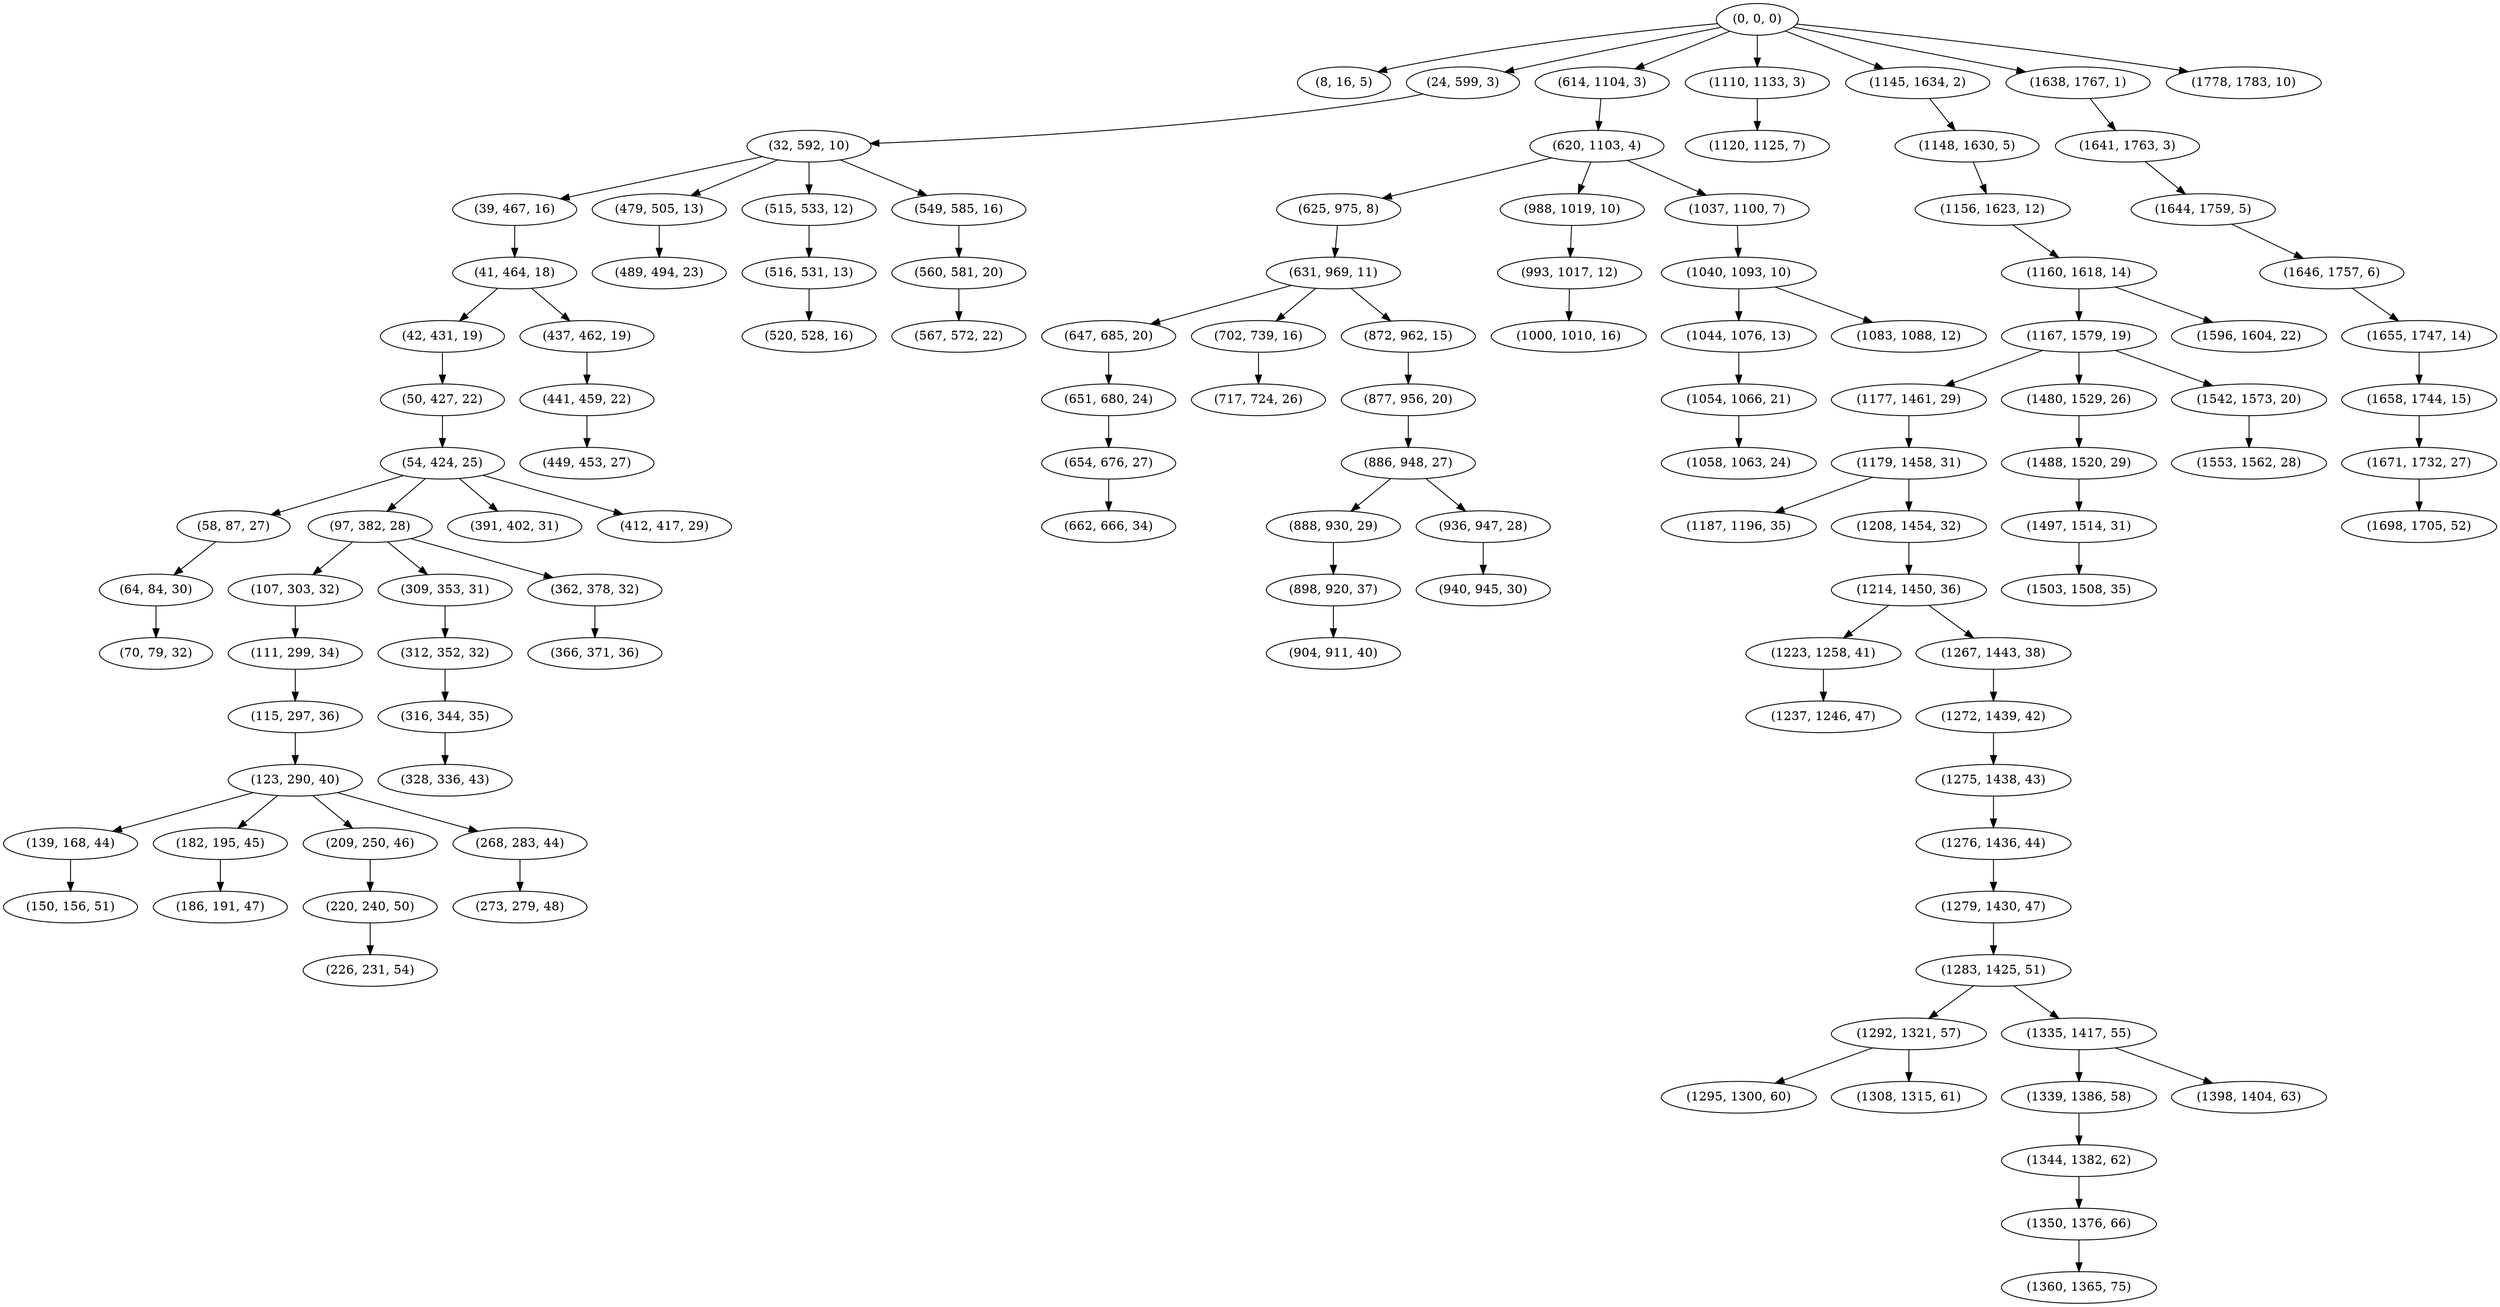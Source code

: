 digraph tree {
    "(0, 0, 0)";
    "(8, 16, 5)";
    "(24, 599, 3)";
    "(32, 592, 10)";
    "(39, 467, 16)";
    "(41, 464, 18)";
    "(42, 431, 19)";
    "(50, 427, 22)";
    "(54, 424, 25)";
    "(58, 87, 27)";
    "(64, 84, 30)";
    "(70, 79, 32)";
    "(97, 382, 28)";
    "(107, 303, 32)";
    "(111, 299, 34)";
    "(115, 297, 36)";
    "(123, 290, 40)";
    "(139, 168, 44)";
    "(150, 156, 51)";
    "(182, 195, 45)";
    "(186, 191, 47)";
    "(209, 250, 46)";
    "(220, 240, 50)";
    "(226, 231, 54)";
    "(268, 283, 44)";
    "(273, 279, 48)";
    "(309, 353, 31)";
    "(312, 352, 32)";
    "(316, 344, 35)";
    "(328, 336, 43)";
    "(362, 378, 32)";
    "(366, 371, 36)";
    "(391, 402, 31)";
    "(412, 417, 29)";
    "(437, 462, 19)";
    "(441, 459, 22)";
    "(449, 453, 27)";
    "(479, 505, 13)";
    "(489, 494, 23)";
    "(515, 533, 12)";
    "(516, 531, 13)";
    "(520, 528, 16)";
    "(549, 585, 16)";
    "(560, 581, 20)";
    "(567, 572, 22)";
    "(614, 1104, 3)";
    "(620, 1103, 4)";
    "(625, 975, 8)";
    "(631, 969, 11)";
    "(647, 685, 20)";
    "(651, 680, 24)";
    "(654, 676, 27)";
    "(662, 666, 34)";
    "(702, 739, 16)";
    "(717, 724, 26)";
    "(872, 962, 15)";
    "(877, 956, 20)";
    "(886, 948, 27)";
    "(888, 930, 29)";
    "(898, 920, 37)";
    "(904, 911, 40)";
    "(936, 947, 28)";
    "(940, 945, 30)";
    "(988, 1019, 10)";
    "(993, 1017, 12)";
    "(1000, 1010, 16)";
    "(1037, 1100, 7)";
    "(1040, 1093, 10)";
    "(1044, 1076, 13)";
    "(1054, 1066, 21)";
    "(1058, 1063, 24)";
    "(1083, 1088, 12)";
    "(1110, 1133, 3)";
    "(1120, 1125, 7)";
    "(1145, 1634, 2)";
    "(1148, 1630, 5)";
    "(1156, 1623, 12)";
    "(1160, 1618, 14)";
    "(1167, 1579, 19)";
    "(1177, 1461, 29)";
    "(1179, 1458, 31)";
    "(1187, 1196, 35)";
    "(1208, 1454, 32)";
    "(1214, 1450, 36)";
    "(1223, 1258, 41)";
    "(1237, 1246, 47)";
    "(1267, 1443, 38)";
    "(1272, 1439, 42)";
    "(1275, 1438, 43)";
    "(1276, 1436, 44)";
    "(1279, 1430, 47)";
    "(1283, 1425, 51)";
    "(1292, 1321, 57)";
    "(1295, 1300, 60)";
    "(1308, 1315, 61)";
    "(1335, 1417, 55)";
    "(1339, 1386, 58)";
    "(1344, 1382, 62)";
    "(1350, 1376, 66)";
    "(1360, 1365, 75)";
    "(1398, 1404, 63)";
    "(1480, 1529, 26)";
    "(1488, 1520, 29)";
    "(1497, 1514, 31)";
    "(1503, 1508, 35)";
    "(1542, 1573, 20)";
    "(1553, 1562, 28)";
    "(1596, 1604, 22)";
    "(1638, 1767, 1)";
    "(1641, 1763, 3)";
    "(1644, 1759, 5)";
    "(1646, 1757, 6)";
    "(1655, 1747, 14)";
    "(1658, 1744, 15)";
    "(1671, 1732, 27)";
    "(1698, 1705, 52)";
    "(1778, 1783, 10)";
    "(0, 0, 0)" -> "(8, 16, 5)";
    "(0, 0, 0)" -> "(24, 599, 3)";
    "(0, 0, 0)" -> "(614, 1104, 3)";
    "(0, 0, 0)" -> "(1110, 1133, 3)";
    "(0, 0, 0)" -> "(1145, 1634, 2)";
    "(0, 0, 0)" -> "(1638, 1767, 1)";
    "(0, 0, 0)" -> "(1778, 1783, 10)";
    "(24, 599, 3)" -> "(32, 592, 10)";
    "(32, 592, 10)" -> "(39, 467, 16)";
    "(32, 592, 10)" -> "(479, 505, 13)";
    "(32, 592, 10)" -> "(515, 533, 12)";
    "(32, 592, 10)" -> "(549, 585, 16)";
    "(39, 467, 16)" -> "(41, 464, 18)";
    "(41, 464, 18)" -> "(42, 431, 19)";
    "(41, 464, 18)" -> "(437, 462, 19)";
    "(42, 431, 19)" -> "(50, 427, 22)";
    "(50, 427, 22)" -> "(54, 424, 25)";
    "(54, 424, 25)" -> "(58, 87, 27)";
    "(54, 424, 25)" -> "(97, 382, 28)";
    "(54, 424, 25)" -> "(391, 402, 31)";
    "(54, 424, 25)" -> "(412, 417, 29)";
    "(58, 87, 27)" -> "(64, 84, 30)";
    "(64, 84, 30)" -> "(70, 79, 32)";
    "(97, 382, 28)" -> "(107, 303, 32)";
    "(97, 382, 28)" -> "(309, 353, 31)";
    "(97, 382, 28)" -> "(362, 378, 32)";
    "(107, 303, 32)" -> "(111, 299, 34)";
    "(111, 299, 34)" -> "(115, 297, 36)";
    "(115, 297, 36)" -> "(123, 290, 40)";
    "(123, 290, 40)" -> "(139, 168, 44)";
    "(123, 290, 40)" -> "(182, 195, 45)";
    "(123, 290, 40)" -> "(209, 250, 46)";
    "(123, 290, 40)" -> "(268, 283, 44)";
    "(139, 168, 44)" -> "(150, 156, 51)";
    "(182, 195, 45)" -> "(186, 191, 47)";
    "(209, 250, 46)" -> "(220, 240, 50)";
    "(220, 240, 50)" -> "(226, 231, 54)";
    "(268, 283, 44)" -> "(273, 279, 48)";
    "(309, 353, 31)" -> "(312, 352, 32)";
    "(312, 352, 32)" -> "(316, 344, 35)";
    "(316, 344, 35)" -> "(328, 336, 43)";
    "(362, 378, 32)" -> "(366, 371, 36)";
    "(437, 462, 19)" -> "(441, 459, 22)";
    "(441, 459, 22)" -> "(449, 453, 27)";
    "(479, 505, 13)" -> "(489, 494, 23)";
    "(515, 533, 12)" -> "(516, 531, 13)";
    "(516, 531, 13)" -> "(520, 528, 16)";
    "(549, 585, 16)" -> "(560, 581, 20)";
    "(560, 581, 20)" -> "(567, 572, 22)";
    "(614, 1104, 3)" -> "(620, 1103, 4)";
    "(620, 1103, 4)" -> "(625, 975, 8)";
    "(620, 1103, 4)" -> "(988, 1019, 10)";
    "(620, 1103, 4)" -> "(1037, 1100, 7)";
    "(625, 975, 8)" -> "(631, 969, 11)";
    "(631, 969, 11)" -> "(647, 685, 20)";
    "(631, 969, 11)" -> "(702, 739, 16)";
    "(631, 969, 11)" -> "(872, 962, 15)";
    "(647, 685, 20)" -> "(651, 680, 24)";
    "(651, 680, 24)" -> "(654, 676, 27)";
    "(654, 676, 27)" -> "(662, 666, 34)";
    "(702, 739, 16)" -> "(717, 724, 26)";
    "(872, 962, 15)" -> "(877, 956, 20)";
    "(877, 956, 20)" -> "(886, 948, 27)";
    "(886, 948, 27)" -> "(888, 930, 29)";
    "(886, 948, 27)" -> "(936, 947, 28)";
    "(888, 930, 29)" -> "(898, 920, 37)";
    "(898, 920, 37)" -> "(904, 911, 40)";
    "(936, 947, 28)" -> "(940, 945, 30)";
    "(988, 1019, 10)" -> "(993, 1017, 12)";
    "(993, 1017, 12)" -> "(1000, 1010, 16)";
    "(1037, 1100, 7)" -> "(1040, 1093, 10)";
    "(1040, 1093, 10)" -> "(1044, 1076, 13)";
    "(1040, 1093, 10)" -> "(1083, 1088, 12)";
    "(1044, 1076, 13)" -> "(1054, 1066, 21)";
    "(1054, 1066, 21)" -> "(1058, 1063, 24)";
    "(1110, 1133, 3)" -> "(1120, 1125, 7)";
    "(1145, 1634, 2)" -> "(1148, 1630, 5)";
    "(1148, 1630, 5)" -> "(1156, 1623, 12)";
    "(1156, 1623, 12)" -> "(1160, 1618, 14)";
    "(1160, 1618, 14)" -> "(1167, 1579, 19)";
    "(1160, 1618, 14)" -> "(1596, 1604, 22)";
    "(1167, 1579, 19)" -> "(1177, 1461, 29)";
    "(1167, 1579, 19)" -> "(1480, 1529, 26)";
    "(1167, 1579, 19)" -> "(1542, 1573, 20)";
    "(1177, 1461, 29)" -> "(1179, 1458, 31)";
    "(1179, 1458, 31)" -> "(1187, 1196, 35)";
    "(1179, 1458, 31)" -> "(1208, 1454, 32)";
    "(1208, 1454, 32)" -> "(1214, 1450, 36)";
    "(1214, 1450, 36)" -> "(1223, 1258, 41)";
    "(1214, 1450, 36)" -> "(1267, 1443, 38)";
    "(1223, 1258, 41)" -> "(1237, 1246, 47)";
    "(1267, 1443, 38)" -> "(1272, 1439, 42)";
    "(1272, 1439, 42)" -> "(1275, 1438, 43)";
    "(1275, 1438, 43)" -> "(1276, 1436, 44)";
    "(1276, 1436, 44)" -> "(1279, 1430, 47)";
    "(1279, 1430, 47)" -> "(1283, 1425, 51)";
    "(1283, 1425, 51)" -> "(1292, 1321, 57)";
    "(1283, 1425, 51)" -> "(1335, 1417, 55)";
    "(1292, 1321, 57)" -> "(1295, 1300, 60)";
    "(1292, 1321, 57)" -> "(1308, 1315, 61)";
    "(1335, 1417, 55)" -> "(1339, 1386, 58)";
    "(1335, 1417, 55)" -> "(1398, 1404, 63)";
    "(1339, 1386, 58)" -> "(1344, 1382, 62)";
    "(1344, 1382, 62)" -> "(1350, 1376, 66)";
    "(1350, 1376, 66)" -> "(1360, 1365, 75)";
    "(1480, 1529, 26)" -> "(1488, 1520, 29)";
    "(1488, 1520, 29)" -> "(1497, 1514, 31)";
    "(1497, 1514, 31)" -> "(1503, 1508, 35)";
    "(1542, 1573, 20)" -> "(1553, 1562, 28)";
    "(1638, 1767, 1)" -> "(1641, 1763, 3)";
    "(1641, 1763, 3)" -> "(1644, 1759, 5)";
    "(1644, 1759, 5)" -> "(1646, 1757, 6)";
    "(1646, 1757, 6)" -> "(1655, 1747, 14)";
    "(1655, 1747, 14)" -> "(1658, 1744, 15)";
    "(1658, 1744, 15)" -> "(1671, 1732, 27)";
    "(1671, 1732, 27)" -> "(1698, 1705, 52)";
}
